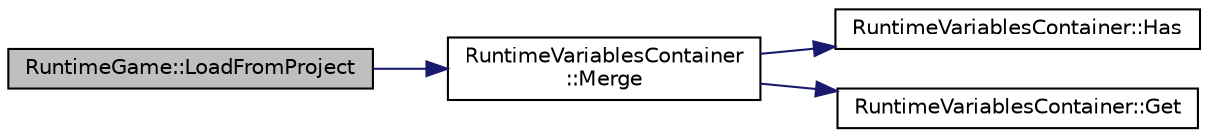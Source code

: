 digraph "RuntimeGame::LoadFromProject"
{
  edge [fontname="Helvetica",fontsize="10",labelfontname="Helvetica",labelfontsize="10"];
  node [fontname="Helvetica",fontsize="10",shape=record];
  rankdir="LR";
  Node1 [label="RuntimeGame::LoadFromProject",height=0.2,width=0.4,color="black", fillcolor="grey75", style="filled", fontcolor="black"];
  Node1 -> Node2 [color="midnightblue",fontsize="10",style="solid",fontname="Helvetica"];
  Node2 [label="RuntimeVariablesContainer\l::Merge",height=0.2,width=0.4,color="black", fillcolor="white", style="filled",URL="$d3/de0/class_runtime_variables_container.html#a3ebb91546985db96228adeefd7f53100",tooltip="Merge the variables from the container with the already existing variables. "];
  Node2 -> Node3 [color="midnightblue",fontsize="10",style="solid",fontname="Helvetica"];
  Node3 [label="RuntimeVariablesContainer::Has",height=0.2,width=0.4,color="black", fillcolor="white", style="filled",URL="$d3/de0/class_runtime_variables_container.html#a5ebff12976a2cc8d804a7c00a7983b6e",tooltip="Return true if the specified variable is in the container. "];
  Node2 -> Node4 [color="midnightblue",fontsize="10",style="solid",fontname="Helvetica"];
  Node4 [label="RuntimeVariablesContainer::Get",height=0.2,width=0.4,color="black", fillcolor="white", style="filled",URL="$d3/de0/class_runtime_variables_container.html#a0a0f9667e0e5b102d306ebc63661d8bb",tooltip="Return a reference to the variable called name. "];
}
